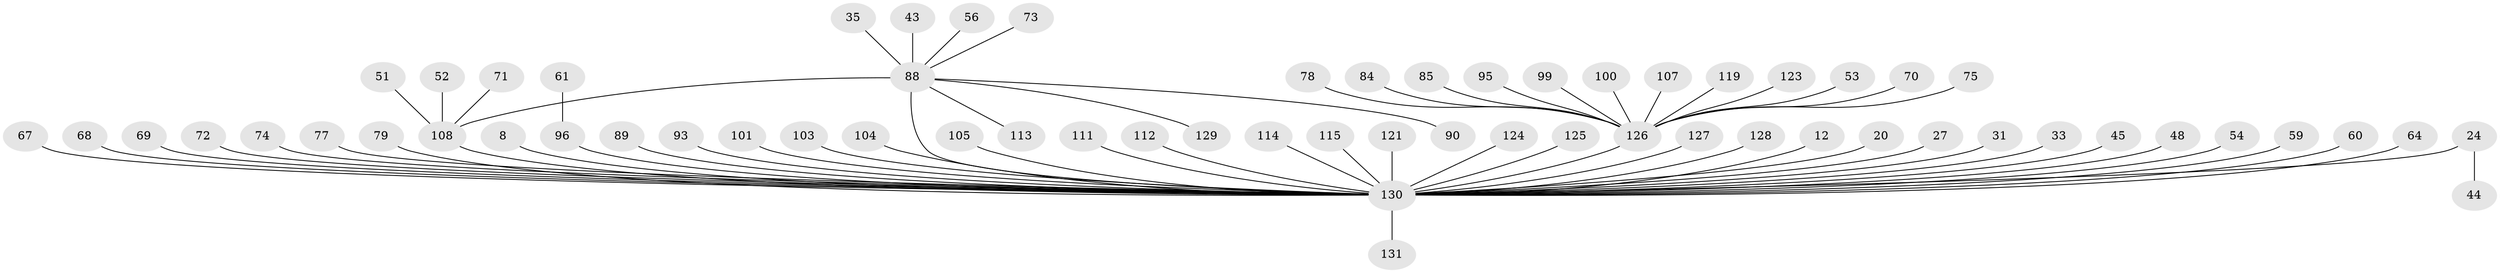// original degree distribution, {2: 0.22900763358778625, 9: 0.015267175572519083, 12: 0.022900763358778626, 19: 0.007633587786259542, 8: 0.007633587786259542, 1: 0.5267175572519084, 7: 0.022900763358778626, 3: 0.09923664122137404, 4: 0.030534351145038167, 11: 0.007633587786259542, 5: 0.022900763358778626, 6: 0.007633587786259542}
// Generated by graph-tools (version 1.1) at 2025/47/03/09/25 04:47:11]
// undirected, 65 vertices, 65 edges
graph export_dot {
graph [start="1"]
  node [color=gray90,style=filled];
  8;
  12 [super="+6"];
  20;
  24;
  27;
  31 [super="+11"];
  33;
  35;
  43;
  44;
  45;
  48;
  51;
  52;
  53;
  54;
  56;
  59 [super="+17+55"];
  60;
  61;
  64;
  67;
  68;
  69;
  70;
  71;
  72;
  73;
  74;
  75;
  77 [super="+36"];
  78;
  79;
  84;
  85;
  88 [super="+14+9+63"];
  89;
  90 [super="+50"];
  93;
  95;
  96 [super="+41+32"];
  99;
  100;
  101;
  103 [super="+98"];
  104;
  105;
  107;
  108 [super="+83+66"];
  111;
  112 [super="+92"];
  113;
  114;
  115 [super="+102"];
  119;
  121 [super="+26+34"];
  123;
  124;
  125 [super="+91+117"];
  126 [super="+40+16+120+116+118+122"];
  127 [super="+76"];
  128 [super="+87"];
  129 [super="+39"];
  130 [super="+19+29+106+38+22"];
  131;
  8 -- 130;
  12 -- 130;
  20 -- 130;
  24 -- 44;
  24 -- 130 [weight=4];
  27 -- 130;
  31 -- 130;
  33 -- 130;
  35 -- 88;
  43 -- 88 [weight=2];
  45 -- 130;
  48 -- 130;
  51 -- 108;
  52 -- 108;
  53 -- 126;
  54 -- 130;
  56 -- 88;
  59 -- 130 [weight=2];
  60 -- 130;
  61 -- 96;
  64 -- 130;
  67 -- 130;
  68 -- 130;
  69 -- 130;
  70 -- 126;
  71 -- 108;
  72 -- 130;
  73 -- 88;
  74 -- 130;
  75 -- 126;
  77 -- 130;
  78 -- 126;
  79 -- 130;
  84 -- 126;
  85 -- 126;
  88 -- 129 [weight=2];
  88 -- 130 [weight=8];
  88 -- 113;
  88 -- 90;
  88 -- 108 [weight=3];
  89 -- 130;
  93 -- 130;
  95 -- 126;
  96 -- 130 [weight=2];
  99 -- 126;
  100 -- 126;
  101 -- 130;
  103 -- 130;
  104 -- 130;
  105 -- 130;
  107 -- 126;
  108 -- 130 [weight=3];
  111 -- 130;
  112 -- 130;
  114 -- 130;
  115 -- 130;
  119 -- 126;
  121 -- 130;
  123 -- 126;
  124 -- 130;
  125 -- 130 [weight=2];
  126 -- 130 [weight=10];
  127 -- 130;
  128 -- 130;
  130 -- 131;
}

